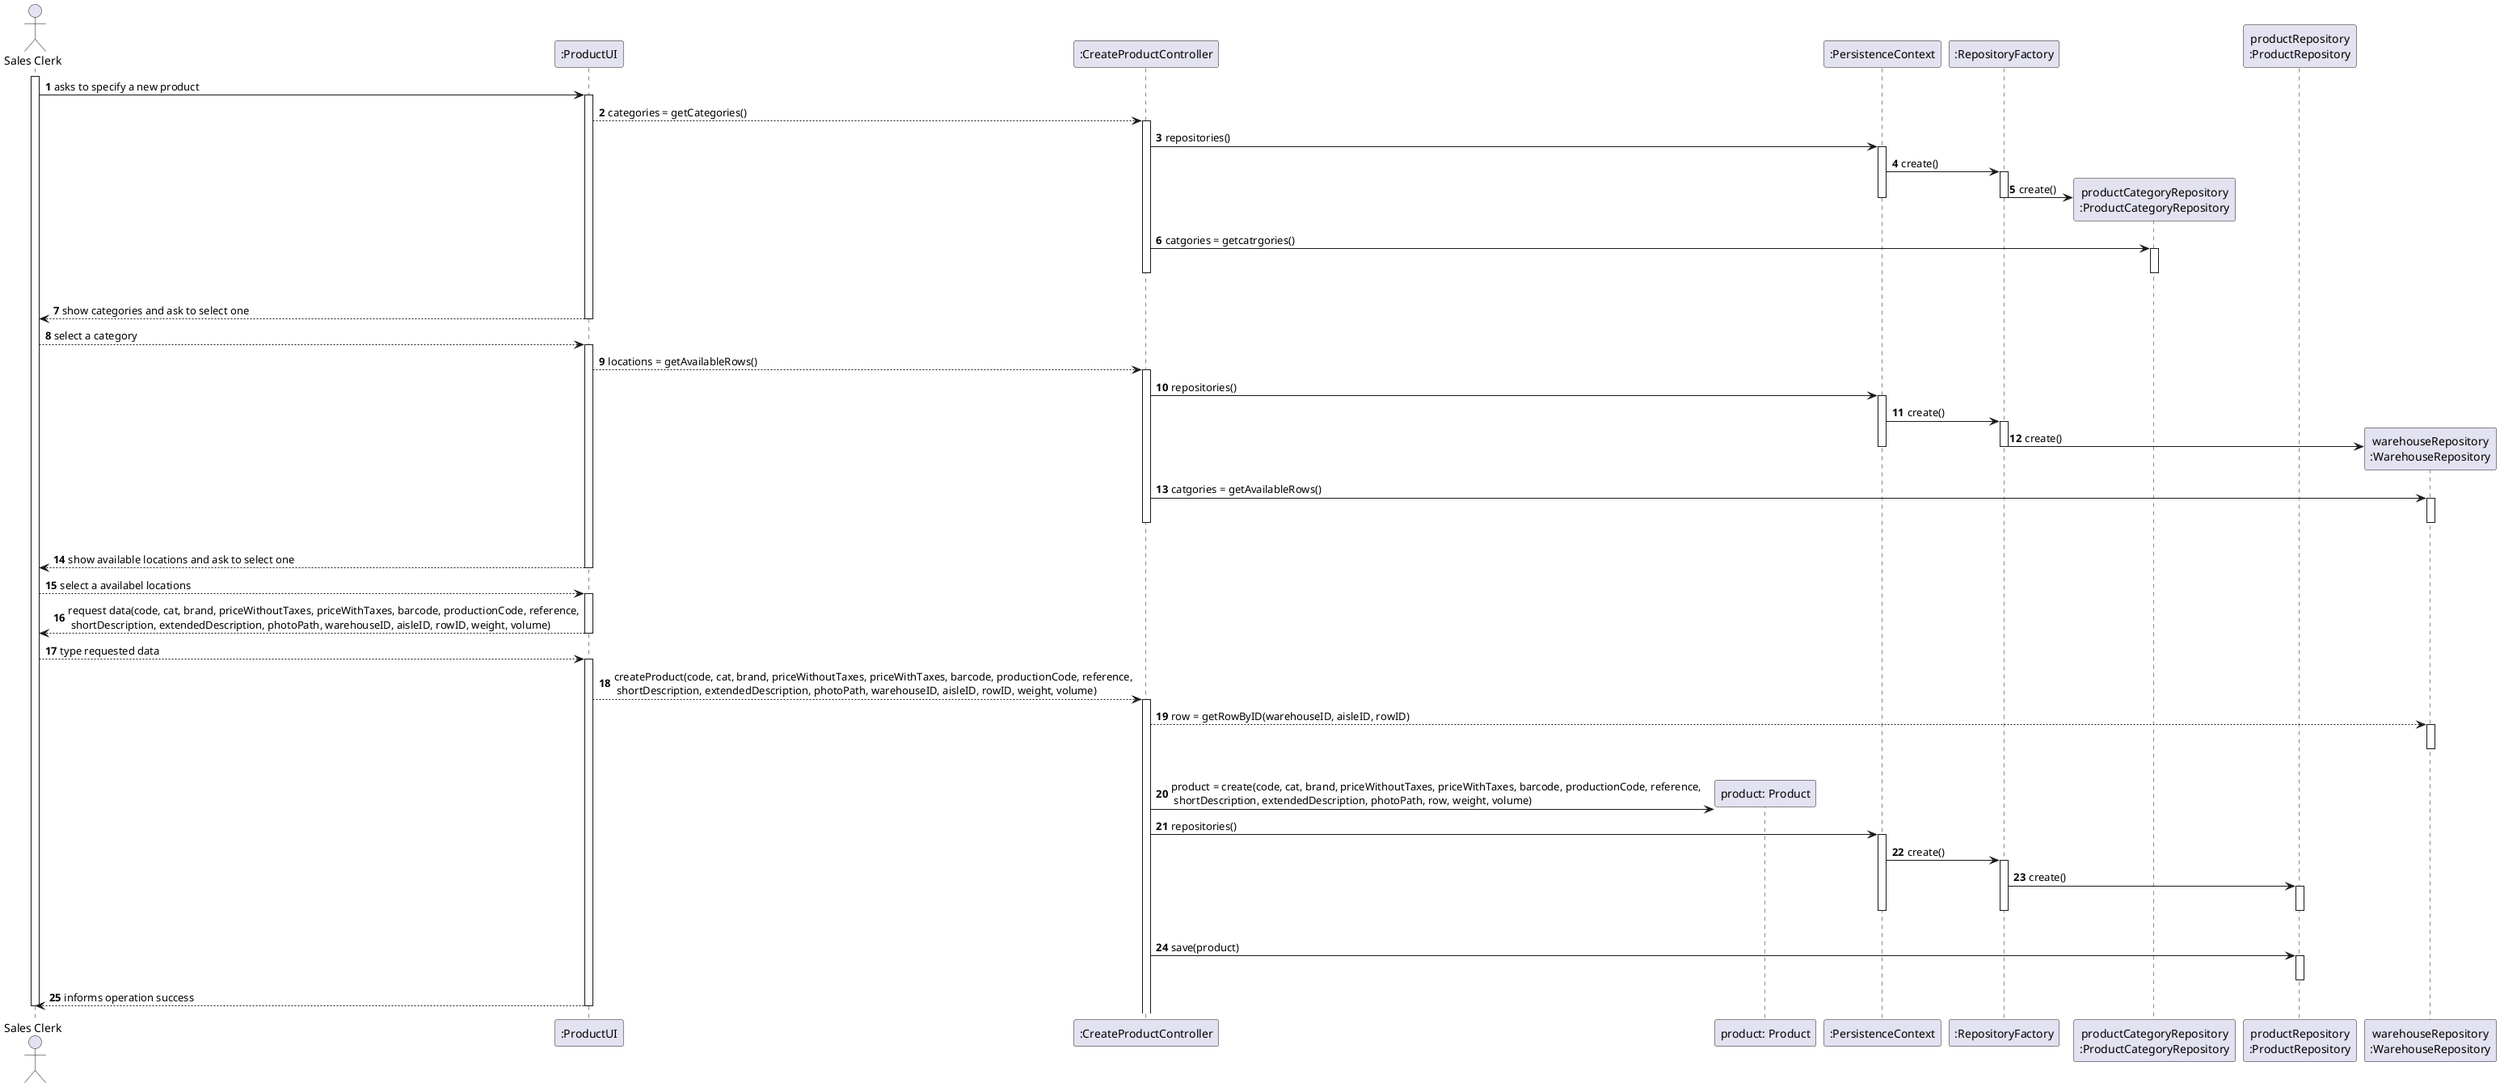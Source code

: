 @startuml
'https://plantuml.com/sequence-diagram

autonumber
'hide footbox
actor "Sales Clerk" as SC
participant ":ProductUI" as PUI
participant ":CreateProductController" as CPC
participant "product: Product" as P
participant ":PersistenceContext" as PC
participant ":RepositoryFactory" as RF
participant "productCategoryRepository\n:ProductCategoryRepository" as PCR
participant "productRepository\n:ProductRepository" as PR
participant "warehouseRepository\n:WarehouseRepository" as WR


autonumber
activate SC
SC -> PUI: asks to specify a new product
activate PUI
PUI --> CPC: categories = getCategories()
activate CPC
CPC -> PC : repositories()
activate PC
PC -> RF : create()
activate RF
RF -> PCR** : create()
deactivate RF
deactivate PC
CPC -> PCR: catgories = getcatrgories()
activate PCR
|||
deactivate PCR
deactivate CPC
PUI --> SC: show categories and ask to select one
deactivate PUI
SC --> PUI: select a category
activate PUI
PUI --> CPC: locations = getAvailableRows()
activate CPC
CPC -> PC : repositories()
activate PC
PC -> RF : create()
activate RF
RF -> WR** : create()
deactivate RF
deactivate PC
CPC -> WR: catgories = getAvailableRows()
activate WR
|||
deactivate WR

deactivate CPC
PUI --> SC: show available locations and ask to select one
deactivate PUI
SC --> PUI: select a availabel locations
activate PUI
PUI --> SC:request data(code, cat, brand, priceWithoutTaxes, priceWithTaxes, barcode, productionCode, reference,\n shortDescription, extendedDescription, photoPath, warehouseID, aisleID, rowID, weight, volume)
deactivate PUI
SC --> PUI:type requested data
activate PUI
PUI --> CPC: createProduct(code, cat, brand, priceWithoutTaxes, priceWithTaxes, barcode, productionCode, reference,\n shortDescription, extendedDescription, photoPath, warehouseID, aisleID, rowID, weight, volume)
activate CPC
CPC --> WR: row = getRowByID(warehouseID, aisleID, rowID)
activate WR
|||
deactivate WR
CPC -> P**: product = create(code, cat, brand, priceWithoutTaxes, priceWithTaxes, barcode, productionCode, reference,\n shortDescription, extendedDescription, photoPath, row, weight, volume)
CPC -> PC : repositories()
activate PC
PC -> RF : create()
activate RF
RF -> PR : create()
activate PR
deactivate PR
deactivate RF
|||
deactivate PC

CPC -> PR: save(product)
activate PR
deactivate PR

PUI --> SC: informs operation success
deactivate PUI
deactivate SC

@enduml